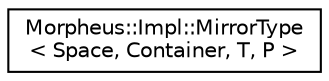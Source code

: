 digraph "Graphical Class Hierarchy"
{
 // LATEX_PDF_SIZE
  edge [fontname="Helvetica",fontsize="10",labelfontname="Helvetica",labelfontsize="10"];
  node [fontname="Helvetica",fontsize="10",shape=record];
  rankdir="LR";
  Node0 [label="Morpheus::Impl::MirrorType\l\< Space, Container, T, P \>",height=0.2,width=0.4,color="black", fillcolor="white", style="filled",URL="$structMorpheus_1_1Impl_1_1MirrorType.html",tooltip=" "];
}
